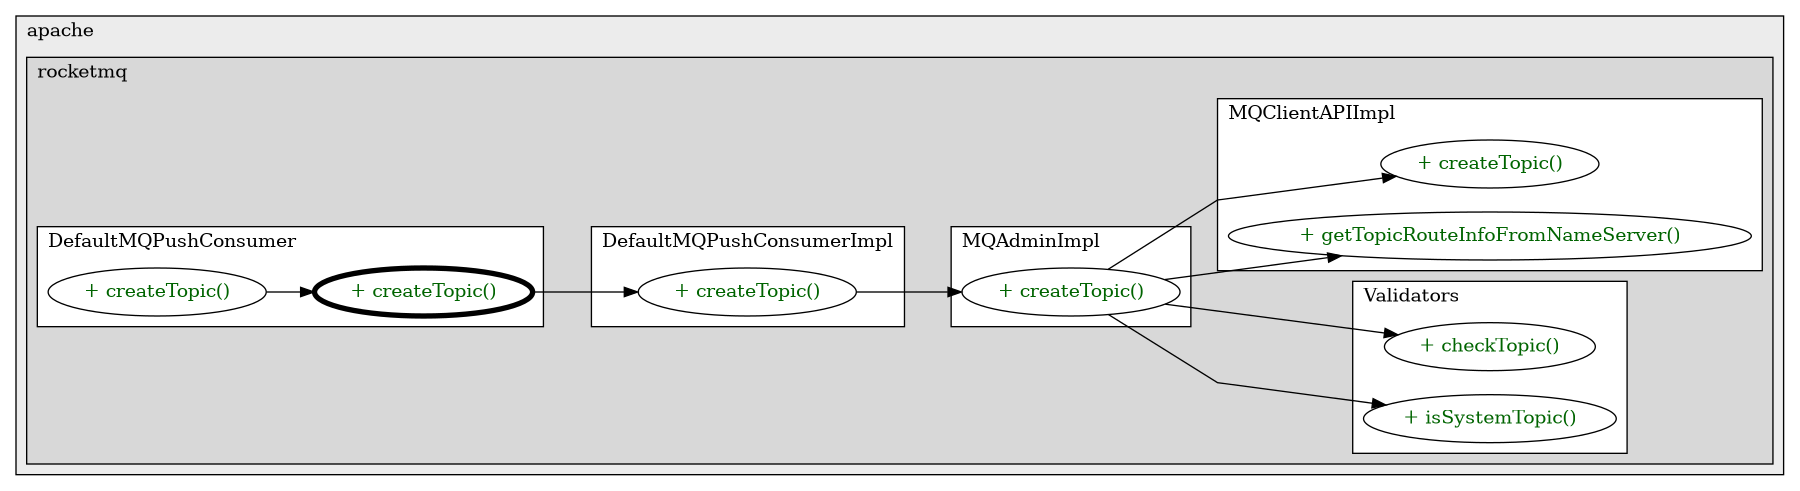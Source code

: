@startuml

/' diagram meta data start
config=CallConfiguration;
{
  "rootMethod": "org.apache.rocketmq.client.consumer.DefaultMQPushConsumer#createTopic(String,String,int,int)",
  "projectClassification": {
    "searchMode": "OpenProject", // OpenProject, AllProjects
    "includedProjects": "",
    "pathEndKeywords": "*.impl",
    "isClientPath": "",
    "isClientName": "",
    "isTestPath": "",
    "isTestName": "",
    "isMappingPath": "",
    "isMappingName": "",
    "isDataAccessPath": "",
    "isDataAccessName": "",
    "isDataStructurePath": "",
    "isDataStructureName": "",
    "isInterfaceStructuresPath": "",
    "isInterfaceStructuresName": "",
    "isEntryPointPath": "",
    "isEntryPointName": "",
    "treatFinalFieldsAsMandatory": false
  },
  "graphRestriction": {
    "classPackageExcludeFilter": "",
    "classPackageIncludeFilter": "",
    "classNameExcludeFilter": "",
    "classNameIncludeFilter": "",
    "methodNameExcludeFilter": "",
    "methodNameIncludeFilter": "",
    "removeByInheritance": "", // inheritance/annotation based filtering is done in a second step
    "removeByAnnotation": "",
    "removeByClassPackage": "", // cleanup the graph after inheritance/annotation based filtering is done
    "removeByClassName": "",
    "cutMappings": false,
    "cutEnum": true,
    "cutTests": true,
    "cutClient": true,
    "cutDataAccess": true,
    "cutInterfaceStructures": true,
    "cutDataStructures": true,
    "cutGetterAndSetter": true,
    "cutConstructors": true
  },
  "graphTraversal": {
    "forwardDepth": 3,
    "backwardDepth": 3,
    "classPackageExcludeFilter": "",
    "classPackageIncludeFilter": "",
    "classNameExcludeFilter": "",
    "classNameIncludeFilter": "",
    "methodNameExcludeFilter": "",
    "methodNameIncludeFilter": "",
    "hideMappings": false,
    "hideDataStructures": false,
    "hidePrivateMethods": true,
    "hideInterfaceCalls": true, // indirection: implementation -> interface (is hidden) -> implementation
    "onlyShowApplicationEntryPoints": false, // root node is included
    "useMethodCallsForStructureDiagram": "ForwardOnly" // ForwardOnly, BothDirections, No
  },
  "details": {
    "aggregation": "GroupByClass", // ByClass, GroupByClass, None
    "showMethodParametersTypes": false,
    "showMethodParametersNames": false,
    "showMethodReturnType": false,
    "showPackageLevels": 2,
    "showCallOrder": false,
    "edgeMode": "MethodsOnly", // TypesOnly, MethodsOnly, TypesAndMethods, MethodsAndDirectTypeUsage
    "showDetailedClassStructure": false
  },
  "rootClass": "org.apache.rocketmq.client.consumer.DefaultMQPushConsumer",
  "extensionCallbackMethod": "" // qualified.class.name#methodName - signature: public static String method(String)
}
diagram meta data end '/



digraph g {
    rankdir="LR"
    splines=polyline
    

'nodes 
subgraph cluster_1411517106 { 
   	label=apache
	labeljust=l
	fillcolor="#ececec"
	style=filled
   
   subgraph cluster_1714486248 { 
   	label=rocketmq
	labeljust=l
	fillcolor="#d8d8d8"
	style=filled
   
   subgraph cluster_1314323680 { 
   	label=MQAdminImpl
	labeljust=l
	fillcolor=white
	style=filled
   
   MQAdminImpl1527982467XXXcreateTopic1491032266[
	label="+ createTopic()"
	style=filled
	fillcolor=white
	tooltip="MQAdminImpl

null"
	fontcolor=darkgreen
];
} 

subgraph cluster_2004609280 { 
   	label=DefaultMQPushConsumer
	labeljust=l
	fillcolor=white
	style=filled
   
   DefaultMQPushConsumer633216551XXXcreateTopic1468174875[
	label="+ createTopic()"
	style=filled
	fillcolor=white
	tooltip="DefaultMQPushConsumer

&#10;  This method will be removed in a certain version after April 5, 2020, so please do not use this method.&#10; "
	fontcolor=darkgreen
];

DefaultMQPushConsumer633216551XXXcreateTopic1491032266[
	label="+ createTopic()"
	style=filled
	fillcolor=white
	tooltip="DefaultMQPushConsumer

&#10;  This method will be removed in a certain version after April 5, 2020, so please do not use this method.&#10; "
	penwidth=4
	fontcolor=darkgreen
];
} 

subgraph cluster_290650472 { 
   	label=DefaultMQPushConsumerImpl
	labeljust=l
	fillcolor=white
	style=filled
   
   DefaultMQPushConsumerImpl1317777407XXXcreateTopic1491032266[
	label="+ createTopic()"
	style=filled
	fillcolor=white
	tooltip="DefaultMQPushConsumerImpl

null"
	fontcolor=darkgreen
];
} 

subgraph cluster_814568284 { 
   	label=Validators
	labeljust=l
	fillcolor=white
	style=filled
   
   Validators1708762283XXXcheckTopic1808118735[
	label="+ checkTopic()"
	style=filled
	fillcolor=white
	tooltip="Validators

null"
	fontcolor=darkgreen
];

Validators1708762283XXXisSystemTopic1808118735[
	label="+ isSystemTopic()"
	style=filled
	fillcolor=white
	tooltip="Validators

null"
	fontcolor=darkgreen
];
} 

subgraph cluster_931339104 { 
   	label=MQClientAPIImpl
	labeljust=l
	fillcolor=white
	style=filled
   
   MQClientAPIImpl1527982467XXXcreateTopic493109801[
	label="+ createTopic()"
	style=filled
	fillcolor=white
	tooltip="MQClientAPIImpl

null"
	fontcolor=darkgreen
];

MQClientAPIImpl1527982467XXXgetTopicRouteInfoFromNameServer949119647[
	label="+ getTopicRouteInfoFromNameServer()"
	style=filled
	fillcolor=white
	tooltip="MQClientAPIImpl

null"
	fontcolor=darkgreen
];
} 
} 
} 

'edges    
DefaultMQPushConsumer633216551XXXcreateTopic1468174875 -> DefaultMQPushConsumer633216551XXXcreateTopic1491032266;
DefaultMQPushConsumer633216551XXXcreateTopic1491032266 -> DefaultMQPushConsumerImpl1317777407XXXcreateTopic1491032266;
DefaultMQPushConsumerImpl1317777407XXXcreateTopic1491032266 -> MQAdminImpl1527982467XXXcreateTopic1491032266;
MQAdminImpl1527982467XXXcreateTopic1491032266 -> MQClientAPIImpl1527982467XXXcreateTopic493109801;
MQAdminImpl1527982467XXXcreateTopic1491032266 -> MQClientAPIImpl1527982467XXXgetTopicRouteInfoFromNameServer949119647;
MQAdminImpl1527982467XXXcreateTopic1491032266 -> Validators1708762283XXXcheckTopic1808118735;
MQAdminImpl1527982467XXXcreateTopic1491032266 -> Validators1708762283XXXisSystemTopic1808118735;
    
}
@enduml